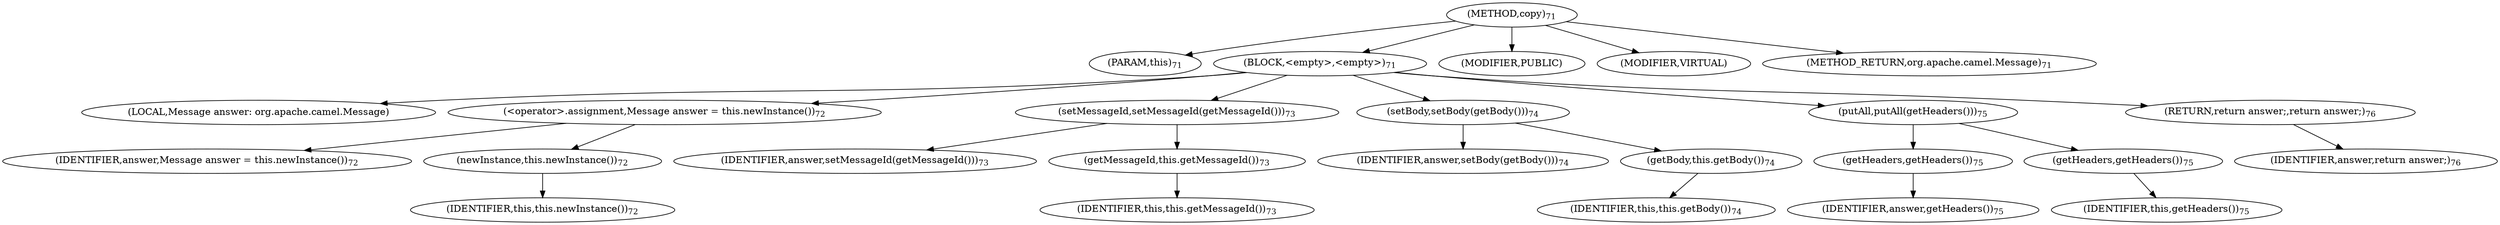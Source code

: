digraph "copy" {  
"157" [label = <(METHOD,copy)<SUB>71</SUB>> ]
"17" [label = <(PARAM,this)<SUB>71</SUB>> ]
"158" [label = <(BLOCK,&lt;empty&gt;,&lt;empty&gt;)<SUB>71</SUB>> ]
"159" [label = <(LOCAL,Message answer: org.apache.camel.Message)> ]
"160" [label = <(&lt;operator&gt;.assignment,Message answer = this.newInstance())<SUB>72</SUB>> ]
"161" [label = <(IDENTIFIER,answer,Message answer = this.newInstance())<SUB>72</SUB>> ]
"162" [label = <(newInstance,this.newInstance())<SUB>72</SUB>> ]
"16" [label = <(IDENTIFIER,this,this.newInstance())<SUB>72</SUB>> ]
"163" [label = <(setMessageId,setMessageId(getMessageId()))<SUB>73</SUB>> ]
"164" [label = <(IDENTIFIER,answer,setMessageId(getMessageId()))<SUB>73</SUB>> ]
"165" [label = <(getMessageId,this.getMessageId())<SUB>73</SUB>> ]
"18" [label = <(IDENTIFIER,this,this.getMessageId())<SUB>73</SUB>> ]
"166" [label = <(setBody,setBody(getBody()))<SUB>74</SUB>> ]
"167" [label = <(IDENTIFIER,answer,setBody(getBody()))<SUB>74</SUB>> ]
"168" [label = <(getBody,this.getBody())<SUB>74</SUB>> ]
"19" [label = <(IDENTIFIER,this,this.getBody())<SUB>74</SUB>> ]
"169" [label = <(putAll,putAll(getHeaders()))<SUB>75</SUB>> ]
"170" [label = <(getHeaders,getHeaders())<SUB>75</SUB>> ]
"171" [label = <(IDENTIFIER,answer,getHeaders())<SUB>75</SUB>> ]
"172" [label = <(getHeaders,getHeaders())<SUB>75</SUB>> ]
"20" [label = <(IDENTIFIER,this,getHeaders())<SUB>75</SUB>> ]
"173" [label = <(RETURN,return answer;,return answer;)<SUB>76</SUB>> ]
"174" [label = <(IDENTIFIER,answer,return answer;)<SUB>76</SUB>> ]
"175" [label = <(MODIFIER,PUBLIC)> ]
"176" [label = <(MODIFIER,VIRTUAL)> ]
"177" [label = <(METHOD_RETURN,org.apache.camel.Message)<SUB>71</SUB>> ]
  "157" -> "17" 
  "157" -> "158" 
  "157" -> "175" 
  "157" -> "176" 
  "157" -> "177" 
  "158" -> "159" 
  "158" -> "160" 
  "158" -> "163" 
  "158" -> "166" 
  "158" -> "169" 
  "158" -> "173" 
  "160" -> "161" 
  "160" -> "162" 
  "162" -> "16" 
  "163" -> "164" 
  "163" -> "165" 
  "165" -> "18" 
  "166" -> "167" 
  "166" -> "168" 
  "168" -> "19" 
  "169" -> "170" 
  "169" -> "172" 
  "170" -> "171" 
  "172" -> "20" 
  "173" -> "174" 
}

